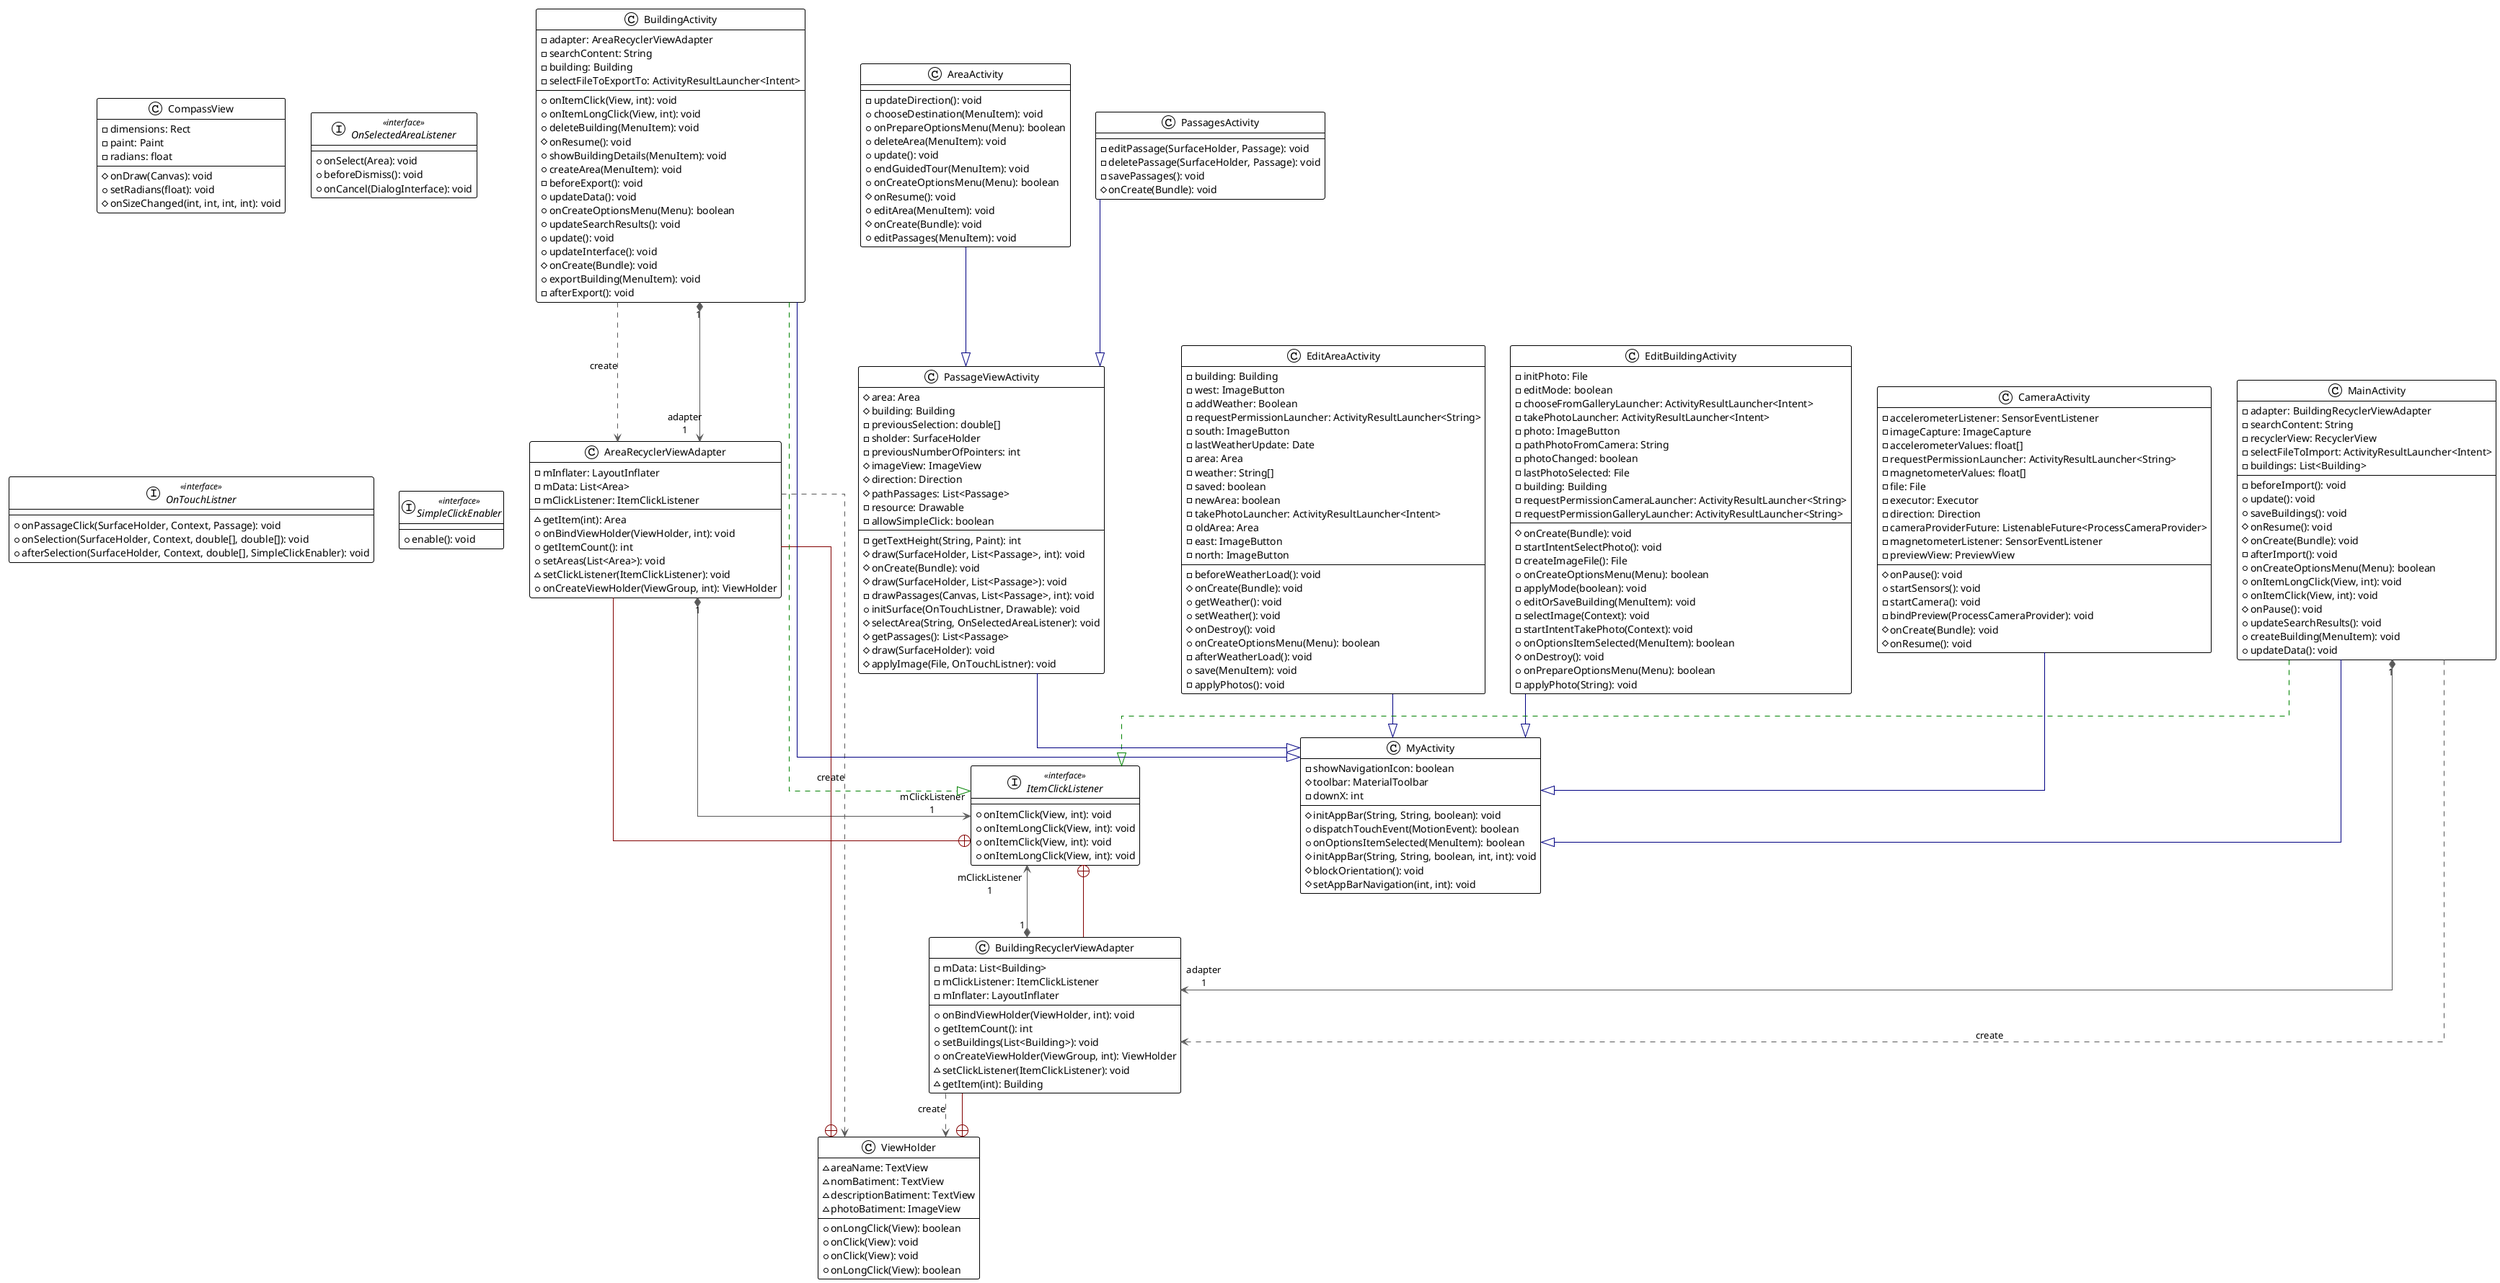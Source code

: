 @startuml

!theme plain
top to bottom direction
skinparam linetype ortho

class AreaActivity {
  - updateDirection(): void
  + chooseDestination(MenuItem): void
  + onPrepareOptionsMenu(Menu): boolean
  + deleteArea(MenuItem): void
  + update(): void
  + endGuidedTour(MenuItem): void
  + onCreateOptionsMenu(Menu): boolean
  # onResume(): void
  + editArea(MenuItem): void
  # onCreate(Bundle): void
  + editPassages(MenuItem): void
}
class AreaRecyclerViewAdapter {
  - mInflater: LayoutInflater
  - mData: List<Area>
  - mClickListener: ItemClickListener
  ~ getItem(int): Area
  + onBindViewHolder(ViewHolder, int): void
  + getItemCount(): int
  + setAreas(List<Area>): void
  ~ setClickListener(ItemClickListener): void
  + onCreateViewHolder(ViewGroup, int): ViewHolder
}
class BuildingActivity {
  - adapter: AreaRecyclerViewAdapter
  - searchContent: String
  - building: Building
  - selectFileToExportTo: ActivityResultLauncher<Intent>
  + onItemClick(View, int): void
  + onItemLongClick(View, int): void
  + deleteBuilding(MenuItem): void
  # onResume(): void
  + showBuildingDetails(MenuItem): void
  + createArea(MenuItem): void
  - beforeExport(): void
  + updateData(): void
  + onCreateOptionsMenu(Menu): boolean
  + updateSearchResults(): void
  + update(): void
  + updateInterface(): void
  # onCreate(Bundle): void
  + exportBuilding(MenuItem): void
  - afterExport(): void
}
class BuildingRecyclerViewAdapter {
  - mData: List<Building>
  - mClickListener: ItemClickListener
  - mInflater: LayoutInflater
  + onBindViewHolder(ViewHolder, int): void
  + getItemCount(): int
  + setBuildings(List<Building>): void
  + onCreateViewHolder(ViewGroup, int): ViewHolder
  ~ setClickListener(ItemClickListener): void
  ~ getItem(int): Building
}
class CameraActivity {
  - accelerometerListener: SensorEventListener
  - imageCapture: ImageCapture
  - accelerometerValues: float[]
  - requestPermissionLauncher: ActivityResultLauncher<String>
  - magnetometerValues: float[]
  - file: File
  - executor: Executor
  - direction: Direction
  - cameraProviderFuture: ListenableFuture<ProcessCameraProvider>
  - magnetometerListener: SensorEventListener
  - previewView: PreviewView
  # onPause(): void
  + startSensors(): void
  - startCamera(): void
  - bindPreview(ProcessCameraProvider): void
  # onCreate(Bundle): void
  # onResume(): void
}
class CompassView {
  - dimensions: Rect
  - paint: Paint
  - radians: float
  # onDraw(Canvas): void
  + setRadians(float): void
  # onSizeChanged(int, int, int, int): void
}
class EditAreaActivity {
  - building: Building
  - west: ImageButton
  - addWeather: Boolean
  - requestPermissionLauncher: ActivityResultLauncher<String>
  - south: ImageButton
  - lastWeatherUpdate: Date
  - area: Area
  - weather: String[]
  - saved: boolean
  - newArea: boolean
  - takePhotoLauncher: ActivityResultLauncher<Intent>
  - oldArea: Area
  - east: ImageButton
  - north: ImageButton
  - beforeWeatherLoad(): void
  # onCreate(Bundle): void
  + getWeather(): void
  + setWeather(): void
  # onDestroy(): void
  + onCreateOptionsMenu(Menu): boolean
  - afterWeatherLoad(): void
  + save(MenuItem): void
  - applyPhotos(): void
}
class EditBuildingActivity {
  - initPhoto: File
  - editMode: boolean
  - chooseFromGalleryLauncher: ActivityResultLauncher<Intent>
  - takePhotoLauncher: ActivityResultLauncher<Intent>
  - photo: ImageButton
  - pathPhotoFromCamera: String
  - photoChanged: boolean
  - lastPhotoSelected: File
  - building: Building
  - requestPermissionCameraLauncher: ActivityResultLauncher<String>
  - requestPermissionGalleryLauncher: ActivityResultLauncher<String>
  # onCreate(Bundle): void
  - startIntentSelectPhoto(): void
  - createImageFile(): File
  + onCreateOptionsMenu(Menu): boolean
  - applyMode(boolean): void
  + editOrSaveBuilding(MenuItem): void
  - selectImage(Context): void
  - startIntentTakePhoto(Context): void
  + onOptionsItemSelected(MenuItem): boolean
  # onDestroy(): void
  + onPrepareOptionsMenu(Menu): boolean
  - applyPhoto(String): void
}
interface ItemClickListener << interface >> {
  + onItemClick(View, int): void
  + onItemLongClick(View, int): void
}
interface ItemClickListener << interface >> {
  + onItemClick(View, int): void
  + onItemLongClick(View, int): void
}
class MainActivity {
  - adapter: BuildingRecyclerViewAdapter
  - searchContent: String
  - recyclerView: RecyclerView
  - selectFileToImport: ActivityResultLauncher<Intent>
  - buildings: List<Building>
  - beforeImport(): void
  + update(): void
  + saveBuildings(): void
  # onResume(): void
  # onCreate(Bundle): void
  - afterImport(): void
  + onCreateOptionsMenu(Menu): boolean
  + onItemLongClick(View, int): void
  + onItemClick(View, int): void
  # onPause(): void
  + updateSearchResults(): void
  + createBuilding(MenuItem): void
  + updateData(): void
}
class MyActivity {
  - showNavigationIcon: boolean
  # toolbar: MaterialToolbar
  - downX: int
  # initAppBar(String, String, boolean): void
  + dispatchTouchEvent(MotionEvent): boolean
  + onOptionsItemSelected(MenuItem): boolean
  # initAppBar(String, String, boolean, int, int): void
  # blockOrientation(): void
  # setAppBarNavigation(int, int): void
}
interface OnSelectedAreaListener << interface >> {
  + onSelect(Area): void
  + beforeDismiss(): void
  + onCancel(DialogInterface): void
}
interface OnTouchListner << interface >> {
  + onPassageClick(SurfaceHolder, Context, Passage): void
  + onSelection(SurfaceHolder, Context, double[], double[]): void
  + afterSelection(SurfaceHolder, Context, double[], SimpleClickEnabler): void
}
class PassageViewActivity {
  # area: Area
  # building: Building
  - previousSelection: double[]
  - sholder: SurfaceHolder
  - previousNumberOfPointers: int
  # imageView: ImageView
  # direction: Direction
  # pathPassages: List<Passage>
  - resource: Drawable
  - allowSimpleClick: boolean
  - getTextHeight(String, Paint): int
  # draw(SurfaceHolder, List<Passage>, int): void
  # onCreate(Bundle): void
  # draw(SurfaceHolder, List<Passage>): void
  - drawPassages(Canvas, List<Passage>, int): void
  + initSurface(OnTouchListner, Drawable): void
  # selectArea(String, OnSelectedAreaListener): void
  # getPassages(): List<Passage>
  # draw(SurfaceHolder): void
  # applyImage(File, OnTouchListner): void
}
class PassagesActivity {
  - editPassage(SurfaceHolder, Passage): void
  - deletePassage(SurfaceHolder, Passage): void
  - savePassages(): void
  # onCreate(Bundle): void
}
interface SimpleClickEnabler << interface >> {
  + enable(): void
}
class ViewHolder {
  ~ areaName: TextView
  + onLongClick(View): boolean
  + onClick(View): void
}
class ViewHolder {
  ~ nomBatiment: TextView
  ~ descriptionBatiment: TextView
  ~ photoBatiment: ImageView
  + onClick(View): void
  + onLongClick(View): boolean
}

AreaActivity                 -[#000082,plain]-^  PassageViewActivity         
AreaRecyclerViewAdapter     "1" *-[#595959,plain]-> "mClickListener\n1" ItemClickListener           
AreaRecyclerViewAdapter      -[#595959,dashed]->  ViewHolder                  : "«create»"
BuildingActivity             -[#595959,dashed]->  AreaRecyclerViewAdapter     : "«create»"
BuildingActivity            "1" *-[#595959,plain]-> "adapter\n1" AreaRecyclerViewAdapter     
BuildingActivity             -[#008200,dashed]-^  ItemClickListener           
BuildingActivity             -[#000082,plain]-^  MyActivity                  
BuildingRecyclerViewAdapter "1" *-[#595959,plain]-> "mClickListener\n1" ItemClickListener           
BuildingRecyclerViewAdapter  -[#595959,dashed]->  ViewHolder                  : "«create»"
CameraActivity               -[#000082,plain]-^  MyActivity                  
EditAreaActivity             -[#000082,plain]-^  MyActivity                  
EditBuildingActivity         -[#000082,plain]-^  MyActivity                  
ItemClickListener            +-[#820000,plain]-  AreaRecyclerViewAdapter     
ItemClickListener            +-[#820000,plain]-  BuildingRecyclerViewAdapter 
MainActivity                "1" *-[#595959,plain]-> "adapter\n1" BuildingRecyclerViewAdapter 
MainActivity                 -[#595959,dashed]->  BuildingRecyclerViewAdapter : "«create»"
MainActivity                 -[#008200,dashed]-^  ItemClickListener           
MainActivity                 -[#000082,plain]-^  MyActivity                  
PassageViewActivity          -[#000082,plain]-^  MyActivity                  
PassagesActivity             -[#000082,plain]-^  PassageViewActivity         
ViewHolder                   +-[#820000,plain]-  AreaRecyclerViewAdapter     
ViewHolder                   +-[#820000,plain]-  BuildingRecyclerViewAdapter 
@enduml
